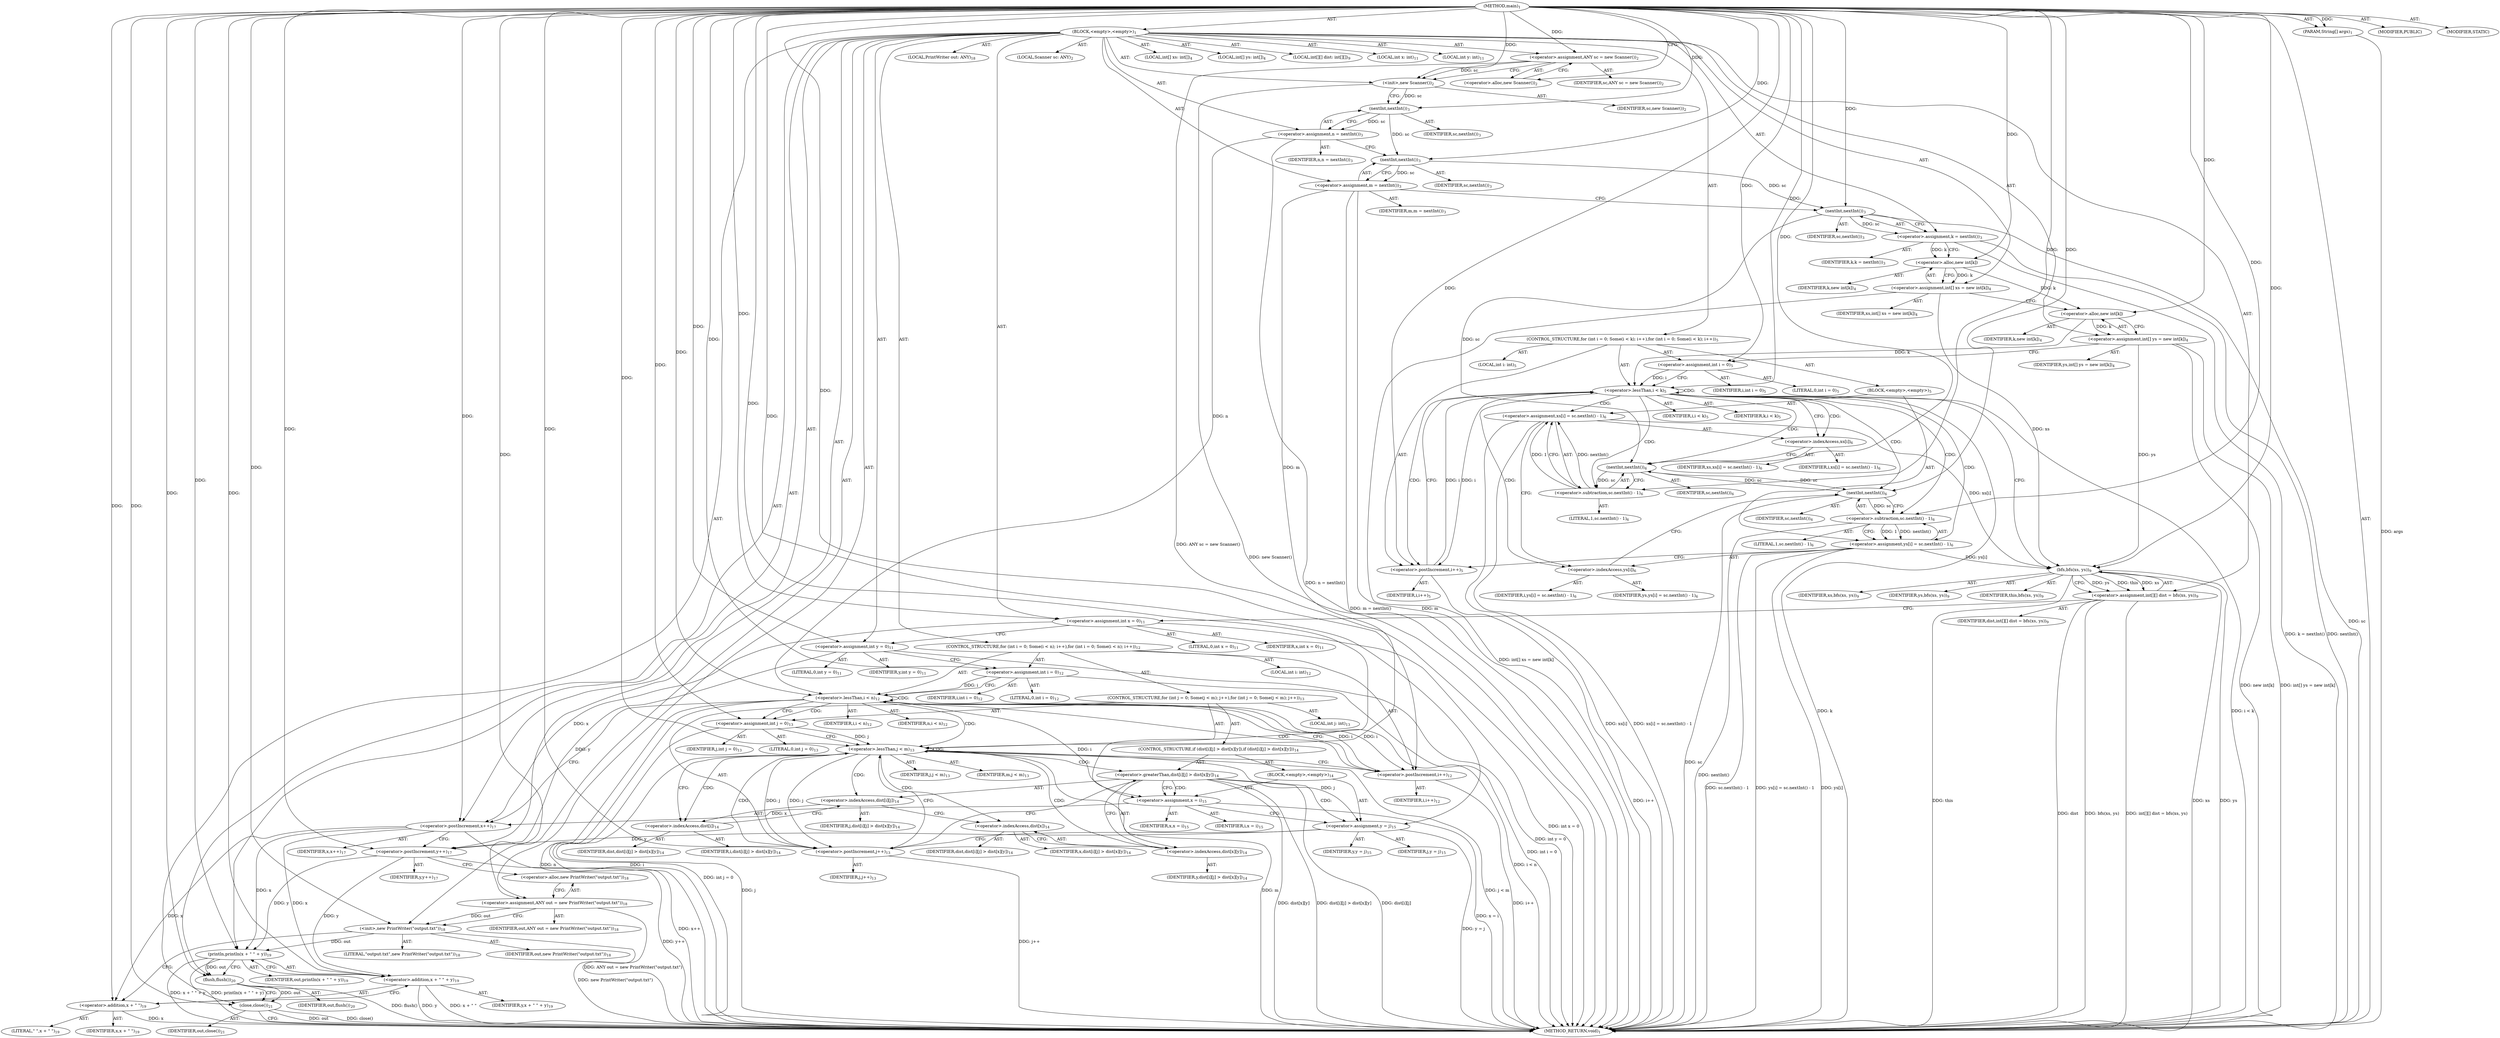 digraph "main" {  
"21" [label = <(METHOD,main)<SUB>1</SUB>> ]
"22" [label = <(PARAM,String[] args)<SUB>1</SUB>> ]
"23" [label = <(BLOCK,&lt;empty&gt;,&lt;empty&gt;)<SUB>1</SUB>> ]
"4" [label = <(LOCAL,Scanner sc: ANY)<SUB>2</SUB>> ]
"24" [label = <(&lt;operator&gt;.assignment,ANY sc = new Scanner())<SUB>2</SUB>> ]
"25" [label = <(IDENTIFIER,sc,ANY sc = new Scanner())<SUB>2</SUB>> ]
"26" [label = <(&lt;operator&gt;.alloc,new Scanner())<SUB>2</SUB>> ]
"27" [label = <(&lt;init&gt;,new Scanner())<SUB>2</SUB>> ]
"3" [label = <(IDENTIFIER,sc,new Scanner())<SUB>2</SUB>> ]
"28" [label = <(&lt;operator&gt;.assignment,n = nextInt())<SUB>3</SUB>> ]
"29" [label = <(IDENTIFIER,n,n = nextInt())<SUB>3</SUB>> ]
"30" [label = <(nextInt,nextInt())<SUB>3</SUB>> ]
"31" [label = <(IDENTIFIER,sc,nextInt())<SUB>3</SUB>> ]
"32" [label = <(&lt;operator&gt;.assignment,m = nextInt())<SUB>3</SUB>> ]
"33" [label = <(IDENTIFIER,m,m = nextInt())<SUB>3</SUB>> ]
"34" [label = <(nextInt,nextInt())<SUB>3</SUB>> ]
"35" [label = <(IDENTIFIER,sc,nextInt())<SUB>3</SUB>> ]
"36" [label = <(&lt;operator&gt;.assignment,k = nextInt())<SUB>3</SUB>> ]
"37" [label = <(IDENTIFIER,k,k = nextInt())<SUB>3</SUB>> ]
"38" [label = <(nextInt,nextInt())<SUB>3</SUB>> ]
"39" [label = <(IDENTIFIER,sc,nextInt())<SUB>3</SUB>> ]
"40" [label = <(LOCAL,int[] xs: int[])<SUB>4</SUB>> ]
"41" [label = <(LOCAL,int[] ys: int[])<SUB>4</SUB>> ]
"42" [label = <(&lt;operator&gt;.assignment,int[] xs = new int[k])<SUB>4</SUB>> ]
"43" [label = <(IDENTIFIER,xs,int[] xs = new int[k])<SUB>4</SUB>> ]
"44" [label = <(&lt;operator&gt;.alloc,new int[k])> ]
"45" [label = <(IDENTIFIER,k,new int[k])<SUB>4</SUB>> ]
"46" [label = <(&lt;operator&gt;.assignment,int[] ys = new int[k])<SUB>4</SUB>> ]
"47" [label = <(IDENTIFIER,ys,int[] ys = new int[k])<SUB>4</SUB>> ]
"48" [label = <(&lt;operator&gt;.alloc,new int[k])> ]
"49" [label = <(IDENTIFIER,k,new int[k])<SUB>4</SUB>> ]
"50" [label = <(CONTROL_STRUCTURE,for (int i = 0; Some(i &lt; k); i++),for (int i = 0; Some(i &lt; k); i++))<SUB>5</SUB>> ]
"51" [label = <(LOCAL,int i: int)<SUB>5</SUB>> ]
"52" [label = <(&lt;operator&gt;.assignment,int i = 0)<SUB>5</SUB>> ]
"53" [label = <(IDENTIFIER,i,int i = 0)<SUB>5</SUB>> ]
"54" [label = <(LITERAL,0,int i = 0)<SUB>5</SUB>> ]
"55" [label = <(&lt;operator&gt;.lessThan,i &lt; k)<SUB>5</SUB>> ]
"56" [label = <(IDENTIFIER,i,i &lt; k)<SUB>5</SUB>> ]
"57" [label = <(IDENTIFIER,k,i &lt; k)<SUB>5</SUB>> ]
"58" [label = <(&lt;operator&gt;.postIncrement,i++)<SUB>5</SUB>> ]
"59" [label = <(IDENTIFIER,i,i++)<SUB>5</SUB>> ]
"60" [label = <(BLOCK,&lt;empty&gt;,&lt;empty&gt;)<SUB>5</SUB>> ]
"61" [label = <(&lt;operator&gt;.assignment,xs[i] = sc.nextInt() - 1)<SUB>6</SUB>> ]
"62" [label = <(&lt;operator&gt;.indexAccess,xs[i])<SUB>6</SUB>> ]
"63" [label = <(IDENTIFIER,xs,xs[i] = sc.nextInt() - 1)<SUB>6</SUB>> ]
"64" [label = <(IDENTIFIER,i,xs[i] = sc.nextInt() - 1)<SUB>6</SUB>> ]
"65" [label = <(&lt;operator&gt;.subtraction,sc.nextInt() - 1)<SUB>6</SUB>> ]
"66" [label = <(nextInt,nextInt())<SUB>6</SUB>> ]
"67" [label = <(IDENTIFIER,sc,nextInt())<SUB>6</SUB>> ]
"68" [label = <(LITERAL,1,sc.nextInt() - 1)<SUB>6</SUB>> ]
"69" [label = <(&lt;operator&gt;.assignment,ys[i] = sc.nextInt() - 1)<SUB>6</SUB>> ]
"70" [label = <(&lt;operator&gt;.indexAccess,ys[i])<SUB>6</SUB>> ]
"71" [label = <(IDENTIFIER,ys,ys[i] = sc.nextInt() - 1)<SUB>6</SUB>> ]
"72" [label = <(IDENTIFIER,i,ys[i] = sc.nextInt() - 1)<SUB>6</SUB>> ]
"73" [label = <(&lt;operator&gt;.subtraction,sc.nextInt() - 1)<SUB>6</SUB>> ]
"74" [label = <(nextInt,nextInt())<SUB>6</SUB>> ]
"75" [label = <(IDENTIFIER,sc,nextInt())<SUB>6</SUB>> ]
"76" [label = <(LITERAL,1,sc.nextInt() - 1)<SUB>6</SUB>> ]
"77" [label = <(LOCAL,int[][] dist: int[][])<SUB>9</SUB>> ]
"78" [label = <(&lt;operator&gt;.assignment,int[][] dist = bfs(xs, ys))<SUB>9</SUB>> ]
"79" [label = <(IDENTIFIER,dist,int[][] dist = bfs(xs, ys))<SUB>9</SUB>> ]
"80" [label = <(bfs,bfs(xs, ys))<SUB>9</SUB>> ]
"81" [label = <(IDENTIFIER,this,bfs(xs, ys))<SUB>9</SUB>> ]
"82" [label = <(IDENTIFIER,xs,bfs(xs, ys))<SUB>9</SUB>> ]
"83" [label = <(IDENTIFIER,ys,bfs(xs, ys))<SUB>9</SUB>> ]
"84" [label = <(LOCAL,int x: int)<SUB>11</SUB>> ]
"85" [label = <(LOCAL,int y: int)<SUB>11</SUB>> ]
"86" [label = <(&lt;operator&gt;.assignment,int x = 0)<SUB>11</SUB>> ]
"87" [label = <(IDENTIFIER,x,int x = 0)<SUB>11</SUB>> ]
"88" [label = <(LITERAL,0,int x = 0)<SUB>11</SUB>> ]
"89" [label = <(&lt;operator&gt;.assignment,int y = 0)<SUB>11</SUB>> ]
"90" [label = <(IDENTIFIER,y,int y = 0)<SUB>11</SUB>> ]
"91" [label = <(LITERAL,0,int y = 0)<SUB>11</SUB>> ]
"92" [label = <(CONTROL_STRUCTURE,for (int i = 0; Some(i &lt; n); i++),for (int i = 0; Some(i &lt; n); i++))<SUB>12</SUB>> ]
"93" [label = <(LOCAL,int i: int)<SUB>12</SUB>> ]
"94" [label = <(&lt;operator&gt;.assignment,int i = 0)<SUB>12</SUB>> ]
"95" [label = <(IDENTIFIER,i,int i = 0)<SUB>12</SUB>> ]
"96" [label = <(LITERAL,0,int i = 0)<SUB>12</SUB>> ]
"97" [label = <(&lt;operator&gt;.lessThan,i &lt; n)<SUB>12</SUB>> ]
"98" [label = <(IDENTIFIER,i,i &lt; n)<SUB>12</SUB>> ]
"99" [label = <(IDENTIFIER,n,i &lt; n)<SUB>12</SUB>> ]
"100" [label = <(&lt;operator&gt;.postIncrement,i++)<SUB>12</SUB>> ]
"101" [label = <(IDENTIFIER,i,i++)<SUB>12</SUB>> ]
"102" [label = <(CONTROL_STRUCTURE,for (int j = 0; Some(j &lt; m); j++),for (int j = 0; Some(j &lt; m); j++))<SUB>13</SUB>> ]
"103" [label = <(LOCAL,int j: int)<SUB>13</SUB>> ]
"104" [label = <(&lt;operator&gt;.assignment,int j = 0)<SUB>13</SUB>> ]
"105" [label = <(IDENTIFIER,j,int j = 0)<SUB>13</SUB>> ]
"106" [label = <(LITERAL,0,int j = 0)<SUB>13</SUB>> ]
"107" [label = <(&lt;operator&gt;.lessThan,j &lt; m)<SUB>13</SUB>> ]
"108" [label = <(IDENTIFIER,j,j &lt; m)<SUB>13</SUB>> ]
"109" [label = <(IDENTIFIER,m,j &lt; m)<SUB>13</SUB>> ]
"110" [label = <(&lt;operator&gt;.postIncrement,j++)<SUB>13</SUB>> ]
"111" [label = <(IDENTIFIER,j,j++)<SUB>13</SUB>> ]
"112" [label = <(CONTROL_STRUCTURE,if (dist[i][j] &gt; dist[x][y]),if (dist[i][j] &gt; dist[x][y]))<SUB>14</SUB>> ]
"113" [label = <(&lt;operator&gt;.greaterThan,dist[i][j] &gt; dist[x][y])<SUB>14</SUB>> ]
"114" [label = <(&lt;operator&gt;.indexAccess,dist[i][j])<SUB>14</SUB>> ]
"115" [label = <(&lt;operator&gt;.indexAccess,dist[i])<SUB>14</SUB>> ]
"116" [label = <(IDENTIFIER,dist,dist[i][j] &gt; dist[x][y])<SUB>14</SUB>> ]
"117" [label = <(IDENTIFIER,i,dist[i][j] &gt; dist[x][y])<SUB>14</SUB>> ]
"118" [label = <(IDENTIFIER,j,dist[i][j] &gt; dist[x][y])<SUB>14</SUB>> ]
"119" [label = <(&lt;operator&gt;.indexAccess,dist[x][y])<SUB>14</SUB>> ]
"120" [label = <(&lt;operator&gt;.indexAccess,dist[x])<SUB>14</SUB>> ]
"121" [label = <(IDENTIFIER,dist,dist[i][j] &gt; dist[x][y])<SUB>14</SUB>> ]
"122" [label = <(IDENTIFIER,x,dist[i][j] &gt; dist[x][y])<SUB>14</SUB>> ]
"123" [label = <(IDENTIFIER,y,dist[i][j] &gt; dist[x][y])<SUB>14</SUB>> ]
"124" [label = <(BLOCK,&lt;empty&gt;,&lt;empty&gt;)<SUB>14</SUB>> ]
"125" [label = <(&lt;operator&gt;.assignment,x = i)<SUB>15</SUB>> ]
"126" [label = <(IDENTIFIER,x,x = i)<SUB>15</SUB>> ]
"127" [label = <(IDENTIFIER,i,x = i)<SUB>15</SUB>> ]
"128" [label = <(&lt;operator&gt;.assignment,y = j)<SUB>15</SUB>> ]
"129" [label = <(IDENTIFIER,y,y = j)<SUB>15</SUB>> ]
"130" [label = <(IDENTIFIER,j,y = j)<SUB>15</SUB>> ]
"131" [label = <(&lt;operator&gt;.postIncrement,x++)<SUB>17</SUB>> ]
"132" [label = <(IDENTIFIER,x,x++)<SUB>17</SUB>> ]
"133" [label = <(&lt;operator&gt;.postIncrement,y++)<SUB>17</SUB>> ]
"134" [label = <(IDENTIFIER,y,y++)<SUB>17</SUB>> ]
"6" [label = <(LOCAL,PrintWriter out: ANY)<SUB>18</SUB>> ]
"135" [label = <(&lt;operator&gt;.assignment,ANY out = new PrintWriter(&quot;output.txt&quot;))<SUB>18</SUB>> ]
"136" [label = <(IDENTIFIER,out,ANY out = new PrintWriter(&quot;output.txt&quot;))<SUB>18</SUB>> ]
"137" [label = <(&lt;operator&gt;.alloc,new PrintWriter(&quot;output.txt&quot;))<SUB>18</SUB>> ]
"138" [label = <(&lt;init&gt;,new PrintWriter(&quot;output.txt&quot;))<SUB>18</SUB>> ]
"5" [label = <(IDENTIFIER,out,new PrintWriter(&quot;output.txt&quot;))<SUB>18</SUB>> ]
"139" [label = <(LITERAL,&quot;output.txt&quot;,new PrintWriter(&quot;output.txt&quot;))<SUB>18</SUB>> ]
"140" [label = <(println,println(x + &quot; &quot; + y))<SUB>19</SUB>> ]
"141" [label = <(IDENTIFIER,out,println(x + &quot; &quot; + y))<SUB>19</SUB>> ]
"142" [label = <(&lt;operator&gt;.addition,x + &quot; &quot; + y)<SUB>19</SUB>> ]
"143" [label = <(&lt;operator&gt;.addition,x + &quot; &quot;)<SUB>19</SUB>> ]
"144" [label = <(IDENTIFIER,x,x + &quot; &quot;)<SUB>19</SUB>> ]
"145" [label = <(LITERAL,&quot; &quot;,x + &quot; &quot;)<SUB>19</SUB>> ]
"146" [label = <(IDENTIFIER,y,x + &quot; &quot; + y)<SUB>19</SUB>> ]
"147" [label = <(flush,flush())<SUB>20</SUB>> ]
"148" [label = <(IDENTIFIER,out,flush())<SUB>20</SUB>> ]
"149" [label = <(close,close())<SUB>21</SUB>> ]
"150" [label = <(IDENTIFIER,out,close())<SUB>21</SUB>> ]
"151" [label = <(MODIFIER,PUBLIC)> ]
"152" [label = <(MODIFIER,STATIC)> ]
"153" [label = <(METHOD_RETURN,void)<SUB>1</SUB>> ]
  "21" -> "22"  [ label = "AST: "] 
  "21" -> "23"  [ label = "AST: "] 
  "21" -> "151"  [ label = "AST: "] 
  "21" -> "152"  [ label = "AST: "] 
  "21" -> "153"  [ label = "AST: "] 
  "23" -> "4"  [ label = "AST: "] 
  "23" -> "24"  [ label = "AST: "] 
  "23" -> "27"  [ label = "AST: "] 
  "23" -> "28"  [ label = "AST: "] 
  "23" -> "32"  [ label = "AST: "] 
  "23" -> "36"  [ label = "AST: "] 
  "23" -> "40"  [ label = "AST: "] 
  "23" -> "41"  [ label = "AST: "] 
  "23" -> "42"  [ label = "AST: "] 
  "23" -> "46"  [ label = "AST: "] 
  "23" -> "50"  [ label = "AST: "] 
  "23" -> "77"  [ label = "AST: "] 
  "23" -> "78"  [ label = "AST: "] 
  "23" -> "84"  [ label = "AST: "] 
  "23" -> "85"  [ label = "AST: "] 
  "23" -> "86"  [ label = "AST: "] 
  "23" -> "89"  [ label = "AST: "] 
  "23" -> "92"  [ label = "AST: "] 
  "23" -> "131"  [ label = "AST: "] 
  "23" -> "133"  [ label = "AST: "] 
  "23" -> "6"  [ label = "AST: "] 
  "23" -> "135"  [ label = "AST: "] 
  "23" -> "138"  [ label = "AST: "] 
  "23" -> "140"  [ label = "AST: "] 
  "23" -> "147"  [ label = "AST: "] 
  "23" -> "149"  [ label = "AST: "] 
  "24" -> "25"  [ label = "AST: "] 
  "24" -> "26"  [ label = "AST: "] 
  "27" -> "3"  [ label = "AST: "] 
  "28" -> "29"  [ label = "AST: "] 
  "28" -> "30"  [ label = "AST: "] 
  "30" -> "31"  [ label = "AST: "] 
  "32" -> "33"  [ label = "AST: "] 
  "32" -> "34"  [ label = "AST: "] 
  "34" -> "35"  [ label = "AST: "] 
  "36" -> "37"  [ label = "AST: "] 
  "36" -> "38"  [ label = "AST: "] 
  "38" -> "39"  [ label = "AST: "] 
  "42" -> "43"  [ label = "AST: "] 
  "42" -> "44"  [ label = "AST: "] 
  "44" -> "45"  [ label = "AST: "] 
  "46" -> "47"  [ label = "AST: "] 
  "46" -> "48"  [ label = "AST: "] 
  "48" -> "49"  [ label = "AST: "] 
  "50" -> "51"  [ label = "AST: "] 
  "50" -> "52"  [ label = "AST: "] 
  "50" -> "55"  [ label = "AST: "] 
  "50" -> "58"  [ label = "AST: "] 
  "50" -> "60"  [ label = "AST: "] 
  "52" -> "53"  [ label = "AST: "] 
  "52" -> "54"  [ label = "AST: "] 
  "55" -> "56"  [ label = "AST: "] 
  "55" -> "57"  [ label = "AST: "] 
  "58" -> "59"  [ label = "AST: "] 
  "60" -> "61"  [ label = "AST: "] 
  "60" -> "69"  [ label = "AST: "] 
  "61" -> "62"  [ label = "AST: "] 
  "61" -> "65"  [ label = "AST: "] 
  "62" -> "63"  [ label = "AST: "] 
  "62" -> "64"  [ label = "AST: "] 
  "65" -> "66"  [ label = "AST: "] 
  "65" -> "68"  [ label = "AST: "] 
  "66" -> "67"  [ label = "AST: "] 
  "69" -> "70"  [ label = "AST: "] 
  "69" -> "73"  [ label = "AST: "] 
  "70" -> "71"  [ label = "AST: "] 
  "70" -> "72"  [ label = "AST: "] 
  "73" -> "74"  [ label = "AST: "] 
  "73" -> "76"  [ label = "AST: "] 
  "74" -> "75"  [ label = "AST: "] 
  "78" -> "79"  [ label = "AST: "] 
  "78" -> "80"  [ label = "AST: "] 
  "80" -> "81"  [ label = "AST: "] 
  "80" -> "82"  [ label = "AST: "] 
  "80" -> "83"  [ label = "AST: "] 
  "86" -> "87"  [ label = "AST: "] 
  "86" -> "88"  [ label = "AST: "] 
  "89" -> "90"  [ label = "AST: "] 
  "89" -> "91"  [ label = "AST: "] 
  "92" -> "93"  [ label = "AST: "] 
  "92" -> "94"  [ label = "AST: "] 
  "92" -> "97"  [ label = "AST: "] 
  "92" -> "100"  [ label = "AST: "] 
  "92" -> "102"  [ label = "AST: "] 
  "94" -> "95"  [ label = "AST: "] 
  "94" -> "96"  [ label = "AST: "] 
  "97" -> "98"  [ label = "AST: "] 
  "97" -> "99"  [ label = "AST: "] 
  "100" -> "101"  [ label = "AST: "] 
  "102" -> "103"  [ label = "AST: "] 
  "102" -> "104"  [ label = "AST: "] 
  "102" -> "107"  [ label = "AST: "] 
  "102" -> "110"  [ label = "AST: "] 
  "102" -> "112"  [ label = "AST: "] 
  "104" -> "105"  [ label = "AST: "] 
  "104" -> "106"  [ label = "AST: "] 
  "107" -> "108"  [ label = "AST: "] 
  "107" -> "109"  [ label = "AST: "] 
  "110" -> "111"  [ label = "AST: "] 
  "112" -> "113"  [ label = "AST: "] 
  "112" -> "124"  [ label = "AST: "] 
  "113" -> "114"  [ label = "AST: "] 
  "113" -> "119"  [ label = "AST: "] 
  "114" -> "115"  [ label = "AST: "] 
  "114" -> "118"  [ label = "AST: "] 
  "115" -> "116"  [ label = "AST: "] 
  "115" -> "117"  [ label = "AST: "] 
  "119" -> "120"  [ label = "AST: "] 
  "119" -> "123"  [ label = "AST: "] 
  "120" -> "121"  [ label = "AST: "] 
  "120" -> "122"  [ label = "AST: "] 
  "124" -> "125"  [ label = "AST: "] 
  "124" -> "128"  [ label = "AST: "] 
  "125" -> "126"  [ label = "AST: "] 
  "125" -> "127"  [ label = "AST: "] 
  "128" -> "129"  [ label = "AST: "] 
  "128" -> "130"  [ label = "AST: "] 
  "131" -> "132"  [ label = "AST: "] 
  "133" -> "134"  [ label = "AST: "] 
  "135" -> "136"  [ label = "AST: "] 
  "135" -> "137"  [ label = "AST: "] 
  "138" -> "5"  [ label = "AST: "] 
  "138" -> "139"  [ label = "AST: "] 
  "140" -> "141"  [ label = "AST: "] 
  "140" -> "142"  [ label = "AST: "] 
  "142" -> "143"  [ label = "AST: "] 
  "142" -> "146"  [ label = "AST: "] 
  "143" -> "144"  [ label = "AST: "] 
  "143" -> "145"  [ label = "AST: "] 
  "147" -> "148"  [ label = "AST: "] 
  "149" -> "150"  [ label = "AST: "] 
  "24" -> "27"  [ label = "CFG: "] 
  "27" -> "30"  [ label = "CFG: "] 
  "28" -> "34"  [ label = "CFG: "] 
  "32" -> "38"  [ label = "CFG: "] 
  "36" -> "44"  [ label = "CFG: "] 
  "42" -> "48"  [ label = "CFG: "] 
  "46" -> "52"  [ label = "CFG: "] 
  "78" -> "86"  [ label = "CFG: "] 
  "86" -> "89"  [ label = "CFG: "] 
  "89" -> "94"  [ label = "CFG: "] 
  "131" -> "133"  [ label = "CFG: "] 
  "133" -> "137"  [ label = "CFG: "] 
  "135" -> "138"  [ label = "CFG: "] 
  "138" -> "143"  [ label = "CFG: "] 
  "140" -> "147"  [ label = "CFG: "] 
  "147" -> "149"  [ label = "CFG: "] 
  "149" -> "153"  [ label = "CFG: "] 
  "26" -> "24"  [ label = "CFG: "] 
  "30" -> "28"  [ label = "CFG: "] 
  "34" -> "32"  [ label = "CFG: "] 
  "38" -> "36"  [ label = "CFG: "] 
  "44" -> "42"  [ label = "CFG: "] 
  "48" -> "46"  [ label = "CFG: "] 
  "52" -> "55"  [ label = "CFG: "] 
  "55" -> "62"  [ label = "CFG: "] 
  "55" -> "80"  [ label = "CFG: "] 
  "58" -> "55"  [ label = "CFG: "] 
  "80" -> "78"  [ label = "CFG: "] 
  "94" -> "97"  [ label = "CFG: "] 
  "97" -> "104"  [ label = "CFG: "] 
  "97" -> "131"  [ label = "CFG: "] 
  "100" -> "97"  [ label = "CFG: "] 
  "137" -> "135"  [ label = "CFG: "] 
  "142" -> "140"  [ label = "CFG: "] 
  "61" -> "70"  [ label = "CFG: "] 
  "69" -> "58"  [ label = "CFG: "] 
  "104" -> "107"  [ label = "CFG: "] 
  "107" -> "115"  [ label = "CFG: "] 
  "107" -> "100"  [ label = "CFG: "] 
  "110" -> "107"  [ label = "CFG: "] 
  "143" -> "142"  [ label = "CFG: "] 
  "62" -> "66"  [ label = "CFG: "] 
  "65" -> "61"  [ label = "CFG: "] 
  "70" -> "74"  [ label = "CFG: "] 
  "73" -> "69"  [ label = "CFG: "] 
  "113" -> "125"  [ label = "CFG: "] 
  "113" -> "110"  [ label = "CFG: "] 
  "66" -> "65"  [ label = "CFG: "] 
  "74" -> "73"  [ label = "CFG: "] 
  "114" -> "120"  [ label = "CFG: "] 
  "119" -> "113"  [ label = "CFG: "] 
  "125" -> "128"  [ label = "CFG: "] 
  "128" -> "110"  [ label = "CFG: "] 
  "115" -> "114"  [ label = "CFG: "] 
  "120" -> "119"  [ label = "CFG: "] 
  "21" -> "26"  [ label = "CFG: "] 
  "22" -> "153"  [ label = "DDG: args"] 
  "24" -> "153"  [ label = "DDG: ANY sc = new Scanner()"] 
  "27" -> "153"  [ label = "DDG: new Scanner()"] 
  "28" -> "153"  [ label = "DDG: n = nextInt()"] 
  "32" -> "153"  [ label = "DDG: m"] 
  "32" -> "153"  [ label = "DDG: m = nextInt()"] 
  "38" -> "153"  [ label = "DDG: sc"] 
  "36" -> "153"  [ label = "DDG: nextInt()"] 
  "36" -> "153"  [ label = "DDG: k = nextInt()"] 
  "42" -> "153"  [ label = "DDG: int[] xs = new int[k]"] 
  "46" -> "153"  [ label = "DDG: new int[k]"] 
  "46" -> "153"  [ label = "DDG: int[] ys = new int[k]"] 
  "55" -> "153"  [ label = "DDG: k"] 
  "55" -> "153"  [ label = "DDG: i &lt; k"] 
  "78" -> "153"  [ label = "DDG: dist"] 
  "80" -> "153"  [ label = "DDG: xs"] 
  "80" -> "153"  [ label = "DDG: ys"] 
  "78" -> "153"  [ label = "DDG: bfs(xs, ys)"] 
  "78" -> "153"  [ label = "DDG: int[][] dist = bfs(xs, ys)"] 
  "86" -> "153"  [ label = "DDG: int x = 0"] 
  "89" -> "153"  [ label = "DDG: int y = 0"] 
  "94" -> "153"  [ label = "DDG: int i = 0"] 
  "97" -> "153"  [ label = "DDG: i"] 
  "97" -> "153"  [ label = "DDG: n"] 
  "97" -> "153"  [ label = "DDG: i &lt; n"] 
  "131" -> "153"  [ label = "DDG: x++"] 
  "133" -> "153"  [ label = "DDG: y++"] 
  "135" -> "153"  [ label = "DDG: ANY out = new PrintWriter(&quot;output.txt&quot;)"] 
  "138" -> "153"  [ label = "DDG: new PrintWriter(&quot;output.txt&quot;)"] 
  "143" -> "153"  [ label = "DDG: x"] 
  "142" -> "153"  [ label = "DDG: x + &quot; &quot;"] 
  "142" -> "153"  [ label = "DDG: y"] 
  "140" -> "153"  [ label = "DDG: x + &quot; &quot; + y"] 
  "140" -> "153"  [ label = "DDG: println(x + &quot; &quot; + y)"] 
  "147" -> "153"  [ label = "DDG: flush()"] 
  "149" -> "153"  [ label = "DDG: out"] 
  "149" -> "153"  [ label = "DDG: close()"] 
  "104" -> "153"  [ label = "DDG: int j = 0"] 
  "107" -> "153"  [ label = "DDG: j"] 
  "107" -> "153"  [ label = "DDG: m"] 
  "107" -> "153"  [ label = "DDG: j &lt; m"] 
  "100" -> "153"  [ label = "DDG: i++"] 
  "113" -> "153"  [ label = "DDG: dist[i][j]"] 
  "113" -> "153"  [ label = "DDG: dist[x][y]"] 
  "113" -> "153"  [ label = "DDG: dist[i][j] &gt; dist[x][y]"] 
  "125" -> "153"  [ label = "DDG: x = i"] 
  "128" -> "153"  [ label = "DDG: y = j"] 
  "110" -> "153"  [ label = "DDG: j++"] 
  "61" -> "153"  [ label = "DDG: xs[i]"] 
  "61" -> "153"  [ label = "DDG: xs[i] = sc.nextInt() - 1"] 
  "69" -> "153"  [ label = "DDG: ys[i]"] 
  "74" -> "153"  [ label = "DDG: sc"] 
  "73" -> "153"  [ label = "DDG: nextInt()"] 
  "69" -> "153"  [ label = "DDG: sc.nextInt() - 1"] 
  "69" -> "153"  [ label = "DDG: ys[i] = sc.nextInt() - 1"] 
  "58" -> "153"  [ label = "DDG: i++"] 
  "80" -> "153"  [ label = "DDG: this"] 
  "21" -> "22"  [ label = "DDG: "] 
  "21" -> "24"  [ label = "DDG: "] 
  "30" -> "28"  [ label = "DDG: sc"] 
  "34" -> "32"  [ label = "DDG: sc"] 
  "38" -> "36"  [ label = "DDG: sc"] 
  "44" -> "42"  [ label = "DDG: k"] 
  "48" -> "46"  [ label = "DDG: k"] 
  "80" -> "78"  [ label = "DDG: this"] 
  "80" -> "78"  [ label = "DDG: xs"] 
  "80" -> "78"  [ label = "DDG: ys"] 
  "21" -> "86"  [ label = "DDG: "] 
  "21" -> "89"  [ label = "DDG: "] 
  "21" -> "135"  [ label = "DDG: "] 
  "24" -> "27"  [ label = "DDG: sc"] 
  "21" -> "27"  [ label = "DDG: "] 
  "21" -> "52"  [ label = "DDG: "] 
  "21" -> "94"  [ label = "DDG: "] 
  "86" -> "131"  [ label = "DDG: x"] 
  "125" -> "131"  [ label = "DDG: x"] 
  "21" -> "131"  [ label = "DDG: "] 
  "89" -> "133"  [ label = "DDG: y"] 
  "128" -> "133"  [ label = "DDG: y"] 
  "21" -> "133"  [ label = "DDG: "] 
  "135" -> "138"  [ label = "DDG: out"] 
  "21" -> "138"  [ label = "DDG: "] 
  "138" -> "140"  [ label = "DDG: out"] 
  "21" -> "140"  [ label = "DDG: "] 
  "131" -> "140"  [ label = "DDG: x"] 
  "133" -> "140"  [ label = "DDG: y"] 
  "140" -> "147"  [ label = "DDG: out"] 
  "21" -> "147"  [ label = "DDG: "] 
  "147" -> "149"  [ label = "DDG: out"] 
  "21" -> "149"  [ label = "DDG: "] 
  "27" -> "30"  [ label = "DDG: sc"] 
  "21" -> "30"  [ label = "DDG: "] 
  "30" -> "34"  [ label = "DDG: sc"] 
  "21" -> "34"  [ label = "DDG: "] 
  "34" -> "38"  [ label = "DDG: sc"] 
  "21" -> "38"  [ label = "DDG: "] 
  "36" -> "44"  [ label = "DDG: k"] 
  "21" -> "44"  [ label = "DDG: "] 
  "44" -> "48"  [ label = "DDG: k"] 
  "21" -> "48"  [ label = "DDG: "] 
  "52" -> "55"  [ label = "DDG: i"] 
  "58" -> "55"  [ label = "DDG: i"] 
  "21" -> "55"  [ label = "DDG: "] 
  "48" -> "55"  [ label = "DDG: k"] 
  "55" -> "58"  [ label = "DDG: i"] 
  "21" -> "58"  [ label = "DDG: "] 
  "65" -> "61"  [ label = "DDG: nextInt()"] 
  "65" -> "61"  [ label = "DDG: 1"] 
  "73" -> "69"  [ label = "DDG: nextInt()"] 
  "73" -> "69"  [ label = "DDG: 1"] 
  "21" -> "80"  [ label = "DDG: "] 
  "42" -> "80"  [ label = "DDG: xs"] 
  "61" -> "80"  [ label = "DDG: xs[i]"] 
  "46" -> "80"  [ label = "DDG: ys"] 
  "69" -> "80"  [ label = "DDG: ys[i]"] 
  "94" -> "97"  [ label = "DDG: i"] 
  "100" -> "97"  [ label = "DDG: i"] 
  "21" -> "97"  [ label = "DDG: "] 
  "28" -> "97"  [ label = "DDG: n"] 
  "97" -> "100"  [ label = "DDG: i"] 
  "21" -> "100"  [ label = "DDG: "] 
  "21" -> "104"  [ label = "DDG: "] 
  "131" -> "142"  [ label = "DDG: x"] 
  "21" -> "142"  [ label = "DDG: "] 
  "133" -> "142"  [ label = "DDG: y"] 
  "104" -> "107"  [ label = "DDG: j"] 
  "110" -> "107"  [ label = "DDG: j"] 
  "21" -> "107"  [ label = "DDG: "] 
  "32" -> "107"  [ label = "DDG: m"] 
  "107" -> "110"  [ label = "DDG: j"] 
  "21" -> "110"  [ label = "DDG: "] 
  "131" -> "143"  [ label = "DDG: x"] 
  "21" -> "143"  [ label = "DDG: "] 
  "66" -> "65"  [ label = "DDG: sc"] 
  "21" -> "65"  [ label = "DDG: "] 
  "74" -> "73"  [ label = "DDG: sc"] 
  "21" -> "73"  [ label = "DDG: "] 
  "97" -> "125"  [ label = "DDG: i"] 
  "21" -> "125"  [ label = "DDG: "] 
  "107" -> "128"  [ label = "DDG: j"] 
  "21" -> "128"  [ label = "DDG: "] 
  "38" -> "66"  [ label = "DDG: sc"] 
  "74" -> "66"  [ label = "DDG: sc"] 
  "21" -> "66"  [ label = "DDG: "] 
  "66" -> "74"  [ label = "DDG: sc"] 
  "21" -> "74"  [ label = "DDG: "] 
  "55" -> "73"  [ label = "CDG: "] 
  "55" -> "66"  [ label = "CDG: "] 
  "55" -> "69"  [ label = "CDG: "] 
  "55" -> "74"  [ label = "CDG: "] 
  "55" -> "65"  [ label = "CDG: "] 
  "55" -> "58"  [ label = "CDG: "] 
  "55" -> "61"  [ label = "CDG: "] 
  "55" -> "70"  [ label = "CDG: "] 
  "55" -> "55"  [ label = "CDG: "] 
  "55" -> "62"  [ label = "CDG: "] 
  "97" -> "107"  [ label = "CDG: "] 
  "97" -> "104"  [ label = "CDG: "] 
  "97" -> "97"  [ label = "CDG: "] 
  "97" -> "100"  [ label = "CDG: "] 
  "107" -> "107"  [ label = "CDG: "] 
  "107" -> "115"  [ label = "CDG: "] 
  "107" -> "120"  [ label = "CDG: "] 
  "107" -> "113"  [ label = "CDG: "] 
  "107" -> "114"  [ label = "CDG: "] 
  "107" -> "119"  [ label = "CDG: "] 
  "107" -> "110"  [ label = "CDG: "] 
  "113" -> "128"  [ label = "CDG: "] 
  "113" -> "125"  [ label = "CDG: "] 
}
